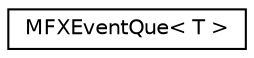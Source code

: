 digraph "Graphical Class Hierarchy"
{
  edge [fontname="Helvetica",fontsize="10",labelfontname="Helvetica",labelfontsize="10"];
  node [fontname="Helvetica",fontsize="10",shape=record];
  rankdir="LR";
  Node0 [label="MFXEventQue\< T \>",height=0.2,width=0.4,color="black", fillcolor="white", style="filled",URL="$d0/de6/class_m_f_x_event_que.html"];
}
